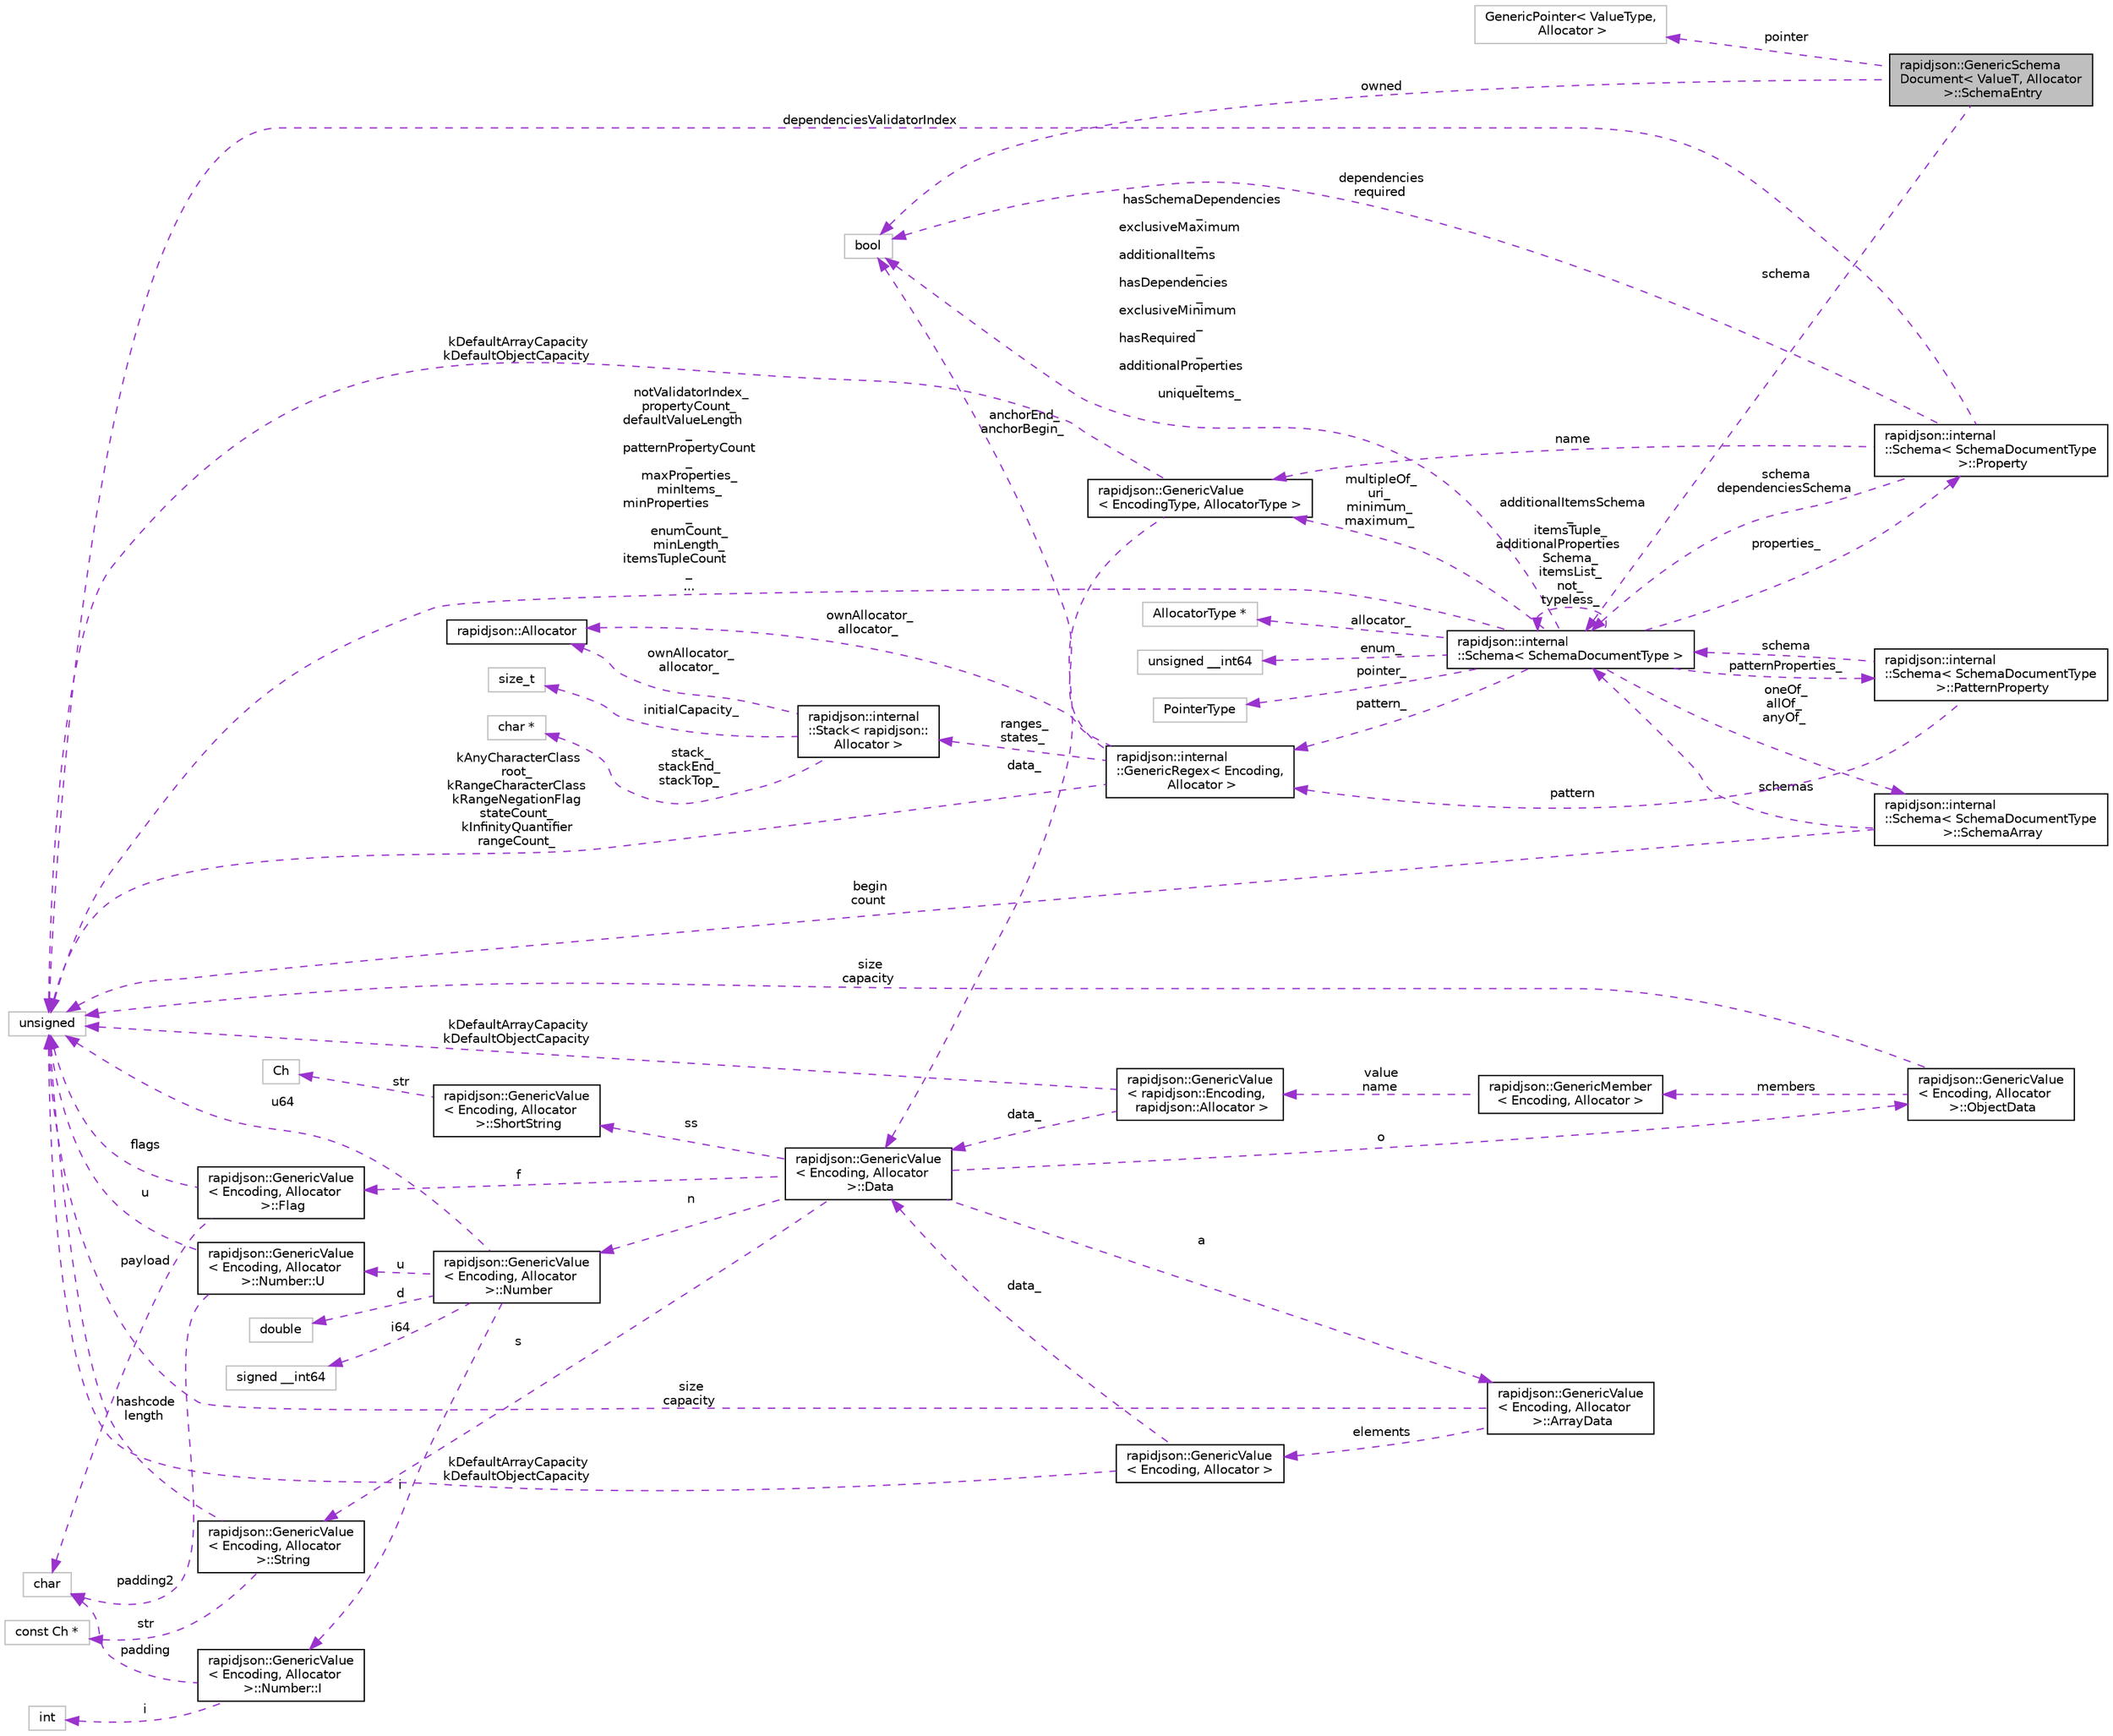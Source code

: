 digraph "rapidjson::GenericSchemaDocument&lt; ValueT, Allocator &gt;::SchemaEntry"
{
 // INTERACTIVE_SVG=YES
 // LATEX_PDF_SIZE
  edge [fontname="Helvetica",fontsize="10",labelfontname="Helvetica",labelfontsize="10"];
  node [fontname="Helvetica",fontsize="10",shape=record];
  rankdir="LR";
  Node1 [label="rapidjson::GenericSchema\lDocument\< ValueT, Allocator\l \>::SchemaEntry",height=0.2,width=0.4,color="black", fillcolor="grey75", style="filled", fontcolor="black",tooltip=" "];
  Node2 -> Node1 [dir="back",color="darkorchid3",fontsize="10",style="dashed",label=" pointer" ,fontname="Helvetica"];
  Node2 [label="GenericPointer\< ValueType,\l Allocator \>",height=0.2,width=0.4,color="grey75", fillcolor="white", style="filled",tooltip=" "];
  Node3 -> Node1 [dir="back",color="darkorchid3",fontsize="10",style="dashed",label=" owned" ,fontname="Helvetica"];
  Node3 [label="bool",height=0.2,width=0.4,color="grey75", fillcolor="white", style="filled",tooltip=" "];
  Node4 -> Node1 [dir="back",color="darkorchid3",fontsize="10",style="dashed",label=" schema" ,fontname="Helvetica"];
  Node4 [label="rapidjson::internal\l::Schema\< SchemaDocumentType \>",height=0.2,width=0.4,color="black", fillcolor="white", style="filled",URL="$classrapidjson_1_1internal_1_1_schema.html",tooltip=" "];
  Node5 -> Node4 [dir="back",color="darkorchid3",fontsize="10",style="dashed",label=" pointer_" ,fontname="Helvetica"];
  Node5 [label="PointerType",height=0.2,width=0.4,color="grey75", fillcolor="white", style="filled",tooltip=" "];
  Node3 -> Node4 [dir="back",color="darkorchid3",fontsize="10",style="dashed",label=" hasSchemaDependencies\l_\nexclusiveMaximum\l_\nadditionalItems\l_\nhasDependencies\l_\nexclusiveMinimum\l_\nhasRequired\l_\nadditionalProperties\l_\nuniqueItems_" ,fontname="Helvetica"];
  Node6 -> Node4 [dir="back",color="darkorchid3",fontsize="10",style="dashed",label=" patternProperties_" ,fontname="Helvetica"];
  Node6 [label="rapidjson::internal\l::Schema\< SchemaDocumentType\l \>::PatternProperty",height=0.2,width=0.4,color="black", fillcolor="white", style="filled",URL="$structrapidjson_1_1internal_1_1_schema_1_1_pattern_property.html",tooltip=" "];
  Node4 -> Node6 [dir="back",color="darkorchid3",fontsize="10",style="dashed",label=" schema" ,fontname="Helvetica"];
  Node7 -> Node6 [dir="back",color="darkorchid3",fontsize="10",style="dashed",label=" pattern" ,fontname="Helvetica"];
  Node7 [label="rapidjson::internal\l::GenericRegex\< Encoding,\l Allocator \>",height=0.2,width=0.4,color="black", fillcolor="white", style="filled",URL="$classrapidjson_1_1internal_1_1_generic_regex.html",tooltip="Regular expression engine with subset of ECMAscript grammar."];
  Node8 -> Node7 [dir="back",color="darkorchid3",fontsize="10",style="dashed",label=" ranges_\nstates_" ,fontname="Helvetica"];
  Node8 [label="rapidjson::internal\l::Stack\< rapidjson::\lAllocator \>",height=0.2,width=0.4,color="black", fillcolor="white", style="filled",URL="$classrapidjson_1_1internal_1_1_stack.html",tooltip=" "];
  Node9 -> Node8 [dir="back",color="darkorchid3",fontsize="10",style="dashed",label=" ownAllocator_\nallocator_" ,fontname="Helvetica"];
  Node9 [label="rapidjson::Allocator",height=0.2,width=0.4,color="black", fillcolor="white", style="filled",URL="$classrapidjson_1_1_allocator.html",tooltip="Concept for allocating, resizing and freeing memory block."];
  Node10 -> Node8 [dir="back",color="darkorchid3",fontsize="10",style="dashed",label=" initialCapacity_" ,fontname="Helvetica"];
  Node10 [label="size_t",height=0.2,width=0.4,color="grey75", fillcolor="white", style="filled",tooltip=" "];
  Node11 -> Node8 [dir="back",color="darkorchid3",fontsize="10",style="dashed",label=" stack_\nstackEnd_\nstackTop_" ,fontname="Helvetica"];
  Node11 [label="char *",height=0.2,width=0.4,color="grey75", fillcolor="white", style="filled",tooltip=" "];
  Node3 -> Node7 [dir="back",color="darkorchid3",fontsize="10",style="dashed",label=" anchorEnd_\nanchorBegin_" ,fontname="Helvetica"];
  Node9 -> Node7 [dir="back",color="darkorchid3",fontsize="10",style="dashed",label=" ownAllocator_\nallocator_" ,fontname="Helvetica"];
  Node12 -> Node7 [dir="back",color="darkorchid3",fontsize="10",style="dashed",label=" kAnyCharacterClass\nroot_\nkRangeCharacterClass\nkRangeNegationFlag\nstateCount_\nkInfinityQuantifier\nrangeCount_" ,fontname="Helvetica"];
  Node12 [label="unsigned",height=0.2,width=0.4,color="grey75", fillcolor="white", style="filled",tooltip=" "];
  Node13 -> Node4 [dir="back",color="darkorchid3",fontsize="10",style="dashed",label=" multipleOf_\nuri_\nminimum_\nmaximum_" ,fontname="Helvetica"];
  Node13 [label="rapidjson::GenericValue\l\< EncodingType, AllocatorType \>",height=0.2,width=0.4,color="black", fillcolor="white", style="filled",URL="$classrapidjson_1_1_generic_value.html",tooltip=" "];
  Node12 -> Node13 [dir="back",color="darkorchid3",fontsize="10",style="dashed",label=" kDefaultArrayCapacity\nkDefaultObjectCapacity" ,fontname="Helvetica"];
  Node14 -> Node13 [dir="back",color="darkorchid3",fontsize="10",style="dashed",label=" data_" ,fontname="Helvetica"];
  Node14 [label="rapidjson::GenericValue\l\< Encoding, Allocator\l \>::Data",height=0.2,width=0.4,color="black", fillcolor="white", style="filled",URL="$unionrapidjson_1_1_generic_value_1_1_data.html",tooltip=" "];
  Node15 -> Node14 [dir="back",color="darkorchid3",fontsize="10",style="dashed",label=" ss" ,fontname="Helvetica"];
  Node15 [label="rapidjson::GenericValue\l\< Encoding, Allocator\l \>::ShortString",height=0.2,width=0.4,color="black", fillcolor="white", style="filled",URL="$structrapidjson_1_1_generic_value_1_1_short_string.html",tooltip=" "];
  Node16 -> Node15 [dir="back",color="darkorchid3",fontsize="10",style="dashed",label=" str" ,fontname="Helvetica"];
  Node16 [label="Ch",height=0.2,width=0.4,color="grey75", fillcolor="white", style="filled",tooltip=" "];
  Node17 -> Node14 [dir="back",color="darkorchid3",fontsize="10",style="dashed",label=" f" ,fontname="Helvetica"];
  Node17 [label="rapidjson::GenericValue\l\< Encoding, Allocator\l \>::Flag",height=0.2,width=0.4,color="black", fillcolor="white", style="filled",URL="$structrapidjson_1_1_generic_value_1_1_flag.html",tooltip=" "];
  Node18 -> Node17 [dir="back",color="darkorchid3",fontsize="10",style="dashed",label=" payload" ,fontname="Helvetica"];
  Node18 [label="char",height=0.2,width=0.4,color="grey75", fillcolor="white", style="filled",tooltip=" "];
  Node12 -> Node17 [dir="back",color="darkorchid3",fontsize="10",style="dashed",label=" flags" ,fontname="Helvetica"];
  Node19 -> Node14 [dir="back",color="darkorchid3",fontsize="10",style="dashed",label=" a" ,fontname="Helvetica"];
  Node19 [label="rapidjson::GenericValue\l\< Encoding, Allocator\l \>::ArrayData",height=0.2,width=0.4,color="black", fillcolor="white", style="filled",URL="$structrapidjson_1_1_generic_value_1_1_array_data.html",tooltip=" "];
  Node20 -> Node19 [dir="back",color="darkorchid3",fontsize="10",style="dashed",label=" elements" ,fontname="Helvetica"];
  Node20 [label="rapidjson::GenericValue\l\< Encoding, Allocator \>",height=0.2,width=0.4,color="black", fillcolor="white", style="filled",URL="$classrapidjson_1_1_generic_value.html",tooltip="Represents a JSON value. Use Value for UTF8 encoding and default allocator."];
  Node12 -> Node20 [dir="back",color="darkorchid3",fontsize="10",style="dashed",label=" kDefaultArrayCapacity\nkDefaultObjectCapacity" ,fontname="Helvetica"];
  Node14 -> Node20 [dir="back",color="darkorchid3",fontsize="10",style="dashed",label=" data_" ,fontname="Helvetica"];
  Node12 -> Node19 [dir="back",color="darkorchid3",fontsize="10",style="dashed",label=" size\ncapacity" ,fontname="Helvetica"];
  Node21 -> Node14 [dir="back",color="darkorchid3",fontsize="10",style="dashed",label=" o" ,fontname="Helvetica"];
  Node21 [label="rapidjson::GenericValue\l\< Encoding, Allocator\l \>::ObjectData",height=0.2,width=0.4,color="black", fillcolor="white", style="filled",URL="$structrapidjson_1_1_generic_value_1_1_object_data.html",tooltip=" "];
  Node22 -> Node21 [dir="back",color="darkorchid3",fontsize="10",style="dashed",label=" members" ,fontname="Helvetica"];
  Node22 [label="rapidjson::GenericMember\l\< Encoding, Allocator \>",height=0.2,width=0.4,color="black", fillcolor="white", style="filled",URL="$structrapidjson_1_1_generic_member.html",tooltip="Name-value pair in a JSON object value."];
  Node23 -> Node22 [dir="back",color="darkorchid3",fontsize="10",style="dashed",label=" value\nname" ,fontname="Helvetica"];
  Node23 [label="rapidjson::GenericValue\l\< rapidjson::Encoding,\l rapidjson::Allocator \>",height=0.2,width=0.4,color="black", fillcolor="white", style="filled",URL="$classrapidjson_1_1_generic_value.html",tooltip=" "];
  Node12 -> Node23 [dir="back",color="darkorchid3",fontsize="10",style="dashed",label=" kDefaultArrayCapacity\nkDefaultObjectCapacity" ,fontname="Helvetica"];
  Node14 -> Node23 [dir="back",color="darkorchid3",fontsize="10",style="dashed",label=" data_" ,fontname="Helvetica"];
  Node12 -> Node21 [dir="back",color="darkorchid3",fontsize="10",style="dashed",label=" size\ncapacity" ,fontname="Helvetica"];
  Node24 -> Node14 [dir="back",color="darkorchid3",fontsize="10",style="dashed",label=" n" ,fontname="Helvetica"];
  Node24 [label="rapidjson::GenericValue\l\< Encoding, Allocator\l \>::Number",height=0.2,width=0.4,color="black", fillcolor="white", style="filled",URL="$unionrapidjson_1_1_generic_value_1_1_number.html",tooltip=" "];
  Node25 -> Node24 [dir="back",color="darkorchid3",fontsize="10",style="dashed",label=" d" ,fontname="Helvetica"];
  Node25 [label="double",height=0.2,width=0.4,color="grey75", fillcolor="white", style="filled",tooltip=" "];
  Node26 -> Node24 [dir="back",color="darkorchid3",fontsize="10",style="dashed",label=" i" ,fontname="Helvetica"];
  Node26 [label="rapidjson::GenericValue\l\< Encoding, Allocator\l \>::Number::I",height=0.2,width=0.4,color="black", fillcolor="white", style="filled",URL="$structrapidjson_1_1_generic_value_1_1_number_1_1_i.html",tooltip=" "];
  Node18 -> Node26 [dir="back",color="darkorchid3",fontsize="10",style="dashed",label=" padding" ,fontname="Helvetica"];
  Node27 -> Node26 [dir="back",color="darkorchid3",fontsize="10",style="dashed",label=" i" ,fontname="Helvetica"];
  Node27 [label="int",height=0.2,width=0.4,color="grey75", fillcolor="white", style="filled",tooltip=" "];
  Node28 -> Node24 [dir="back",color="darkorchid3",fontsize="10",style="dashed",label=" i64" ,fontname="Helvetica"];
  Node28 [label="signed __int64",height=0.2,width=0.4,color="grey75", fillcolor="white", style="filled",tooltip=" "];
  Node12 -> Node24 [dir="back",color="darkorchid3",fontsize="10",style="dashed",label=" u64" ,fontname="Helvetica"];
  Node29 -> Node24 [dir="back",color="darkorchid3",fontsize="10",style="dashed",label=" u" ,fontname="Helvetica"];
  Node29 [label="rapidjson::GenericValue\l\< Encoding, Allocator\l \>::Number::U",height=0.2,width=0.4,color="black", fillcolor="white", style="filled",URL="$structrapidjson_1_1_generic_value_1_1_number_1_1_u.html",tooltip=" "];
  Node18 -> Node29 [dir="back",color="darkorchid3",fontsize="10",style="dashed",label=" padding2" ,fontname="Helvetica"];
  Node12 -> Node29 [dir="back",color="darkorchid3",fontsize="10",style="dashed",label=" u" ,fontname="Helvetica"];
  Node30 -> Node14 [dir="back",color="darkorchid3",fontsize="10",style="dashed",label=" s" ,fontname="Helvetica"];
  Node30 [label="rapidjson::GenericValue\l\< Encoding, Allocator\l \>::String",height=0.2,width=0.4,color="black", fillcolor="white", style="filled",URL="$structrapidjson_1_1_generic_value_1_1_string.html",tooltip=" "];
  Node31 -> Node30 [dir="back",color="darkorchid3",fontsize="10",style="dashed",label=" str" ,fontname="Helvetica"];
  Node31 [label="const Ch *",height=0.2,width=0.4,color="grey75", fillcolor="white", style="filled",tooltip=" "];
  Node12 -> Node30 [dir="back",color="darkorchid3",fontsize="10",style="dashed",label=" hashcode\nlength" ,fontname="Helvetica"];
  Node32 -> Node4 [dir="back",color="darkorchid3",fontsize="10",style="dashed",label=" allocator_" ,fontname="Helvetica"];
  Node32 [label="AllocatorType *",height=0.2,width=0.4,color="grey75", fillcolor="white", style="filled",tooltip=" "];
  Node33 -> Node4 [dir="back",color="darkorchid3",fontsize="10",style="dashed",label=" properties_" ,fontname="Helvetica"];
  Node33 [label="rapidjson::internal\l::Schema\< SchemaDocumentType\l \>::Property",height=0.2,width=0.4,color="black", fillcolor="white", style="filled",URL="$structrapidjson_1_1internal_1_1_schema_1_1_property.html",tooltip=" "];
  Node3 -> Node33 [dir="back",color="darkorchid3",fontsize="10",style="dashed",label=" dependencies\nrequired" ,fontname="Helvetica"];
  Node13 -> Node33 [dir="back",color="darkorchid3",fontsize="10",style="dashed",label=" name" ,fontname="Helvetica"];
  Node12 -> Node33 [dir="back",color="darkorchid3",fontsize="10",style="dashed",label=" dependenciesValidatorIndex" ,fontname="Helvetica"];
  Node4 -> Node33 [dir="back",color="darkorchid3",fontsize="10",style="dashed",label=" schema\ndependenciesSchema" ,fontname="Helvetica"];
  Node34 -> Node4 [dir="back",color="darkorchid3",fontsize="10",style="dashed",label=" oneOf_\nallOf_\nanyOf_" ,fontname="Helvetica"];
  Node34 [label="rapidjson::internal\l::Schema\< SchemaDocumentType\l \>::SchemaArray",height=0.2,width=0.4,color="black", fillcolor="white", style="filled",URL="$structrapidjson_1_1internal_1_1_schema_1_1_schema_array.html",tooltip=" "];
  Node12 -> Node34 [dir="back",color="darkorchid3",fontsize="10",style="dashed",label=" begin\ncount" ,fontname="Helvetica"];
  Node4 -> Node34 [dir="back",color="darkorchid3",fontsize="10",style="dashed",label=" schemas" ,fontname="Helvetica"];
  Node12 -> Node4 [dir="back",color="darkorchid3",fontsize="10",style="dashed",label=" notValidatorIndex_\npropertyCount_\ndefaultValueLength\l_\npatternPropertyCount\l_\nmaxProperties_\nminItems_\nminProperties\l_\nenumCount_\nminLength_\nitemsTupleCount\l_\n..." ,fontname="Helvetica"];
  Node4 -> Node4 [dir="back",color="darkorchid3",fontsize="10",style="dashed",label=" additionalItemsSchema\l_\nitemsTuple_\nadditionalProperties\lSchema_\nitemsList_\nnot_\ntypeless_" ,fontname="Helvetica"];
  Node7 -> Node4 [dir="back",color="darkorchid3",fontsize="10",style="dashed",label=" pattern_" ,fontname="Helvetica"];
  Node35 -> Node4 [dir="back",color="darkorchid3",fontsize="10",style="dashed",label=" enum_" ,fontname="Helvetica"];
  Node35 [label="unsigned __int64",height=0.2,width=0.4,color="grey75", fillcolor="white", style="filled",tooltip=" "];
}
